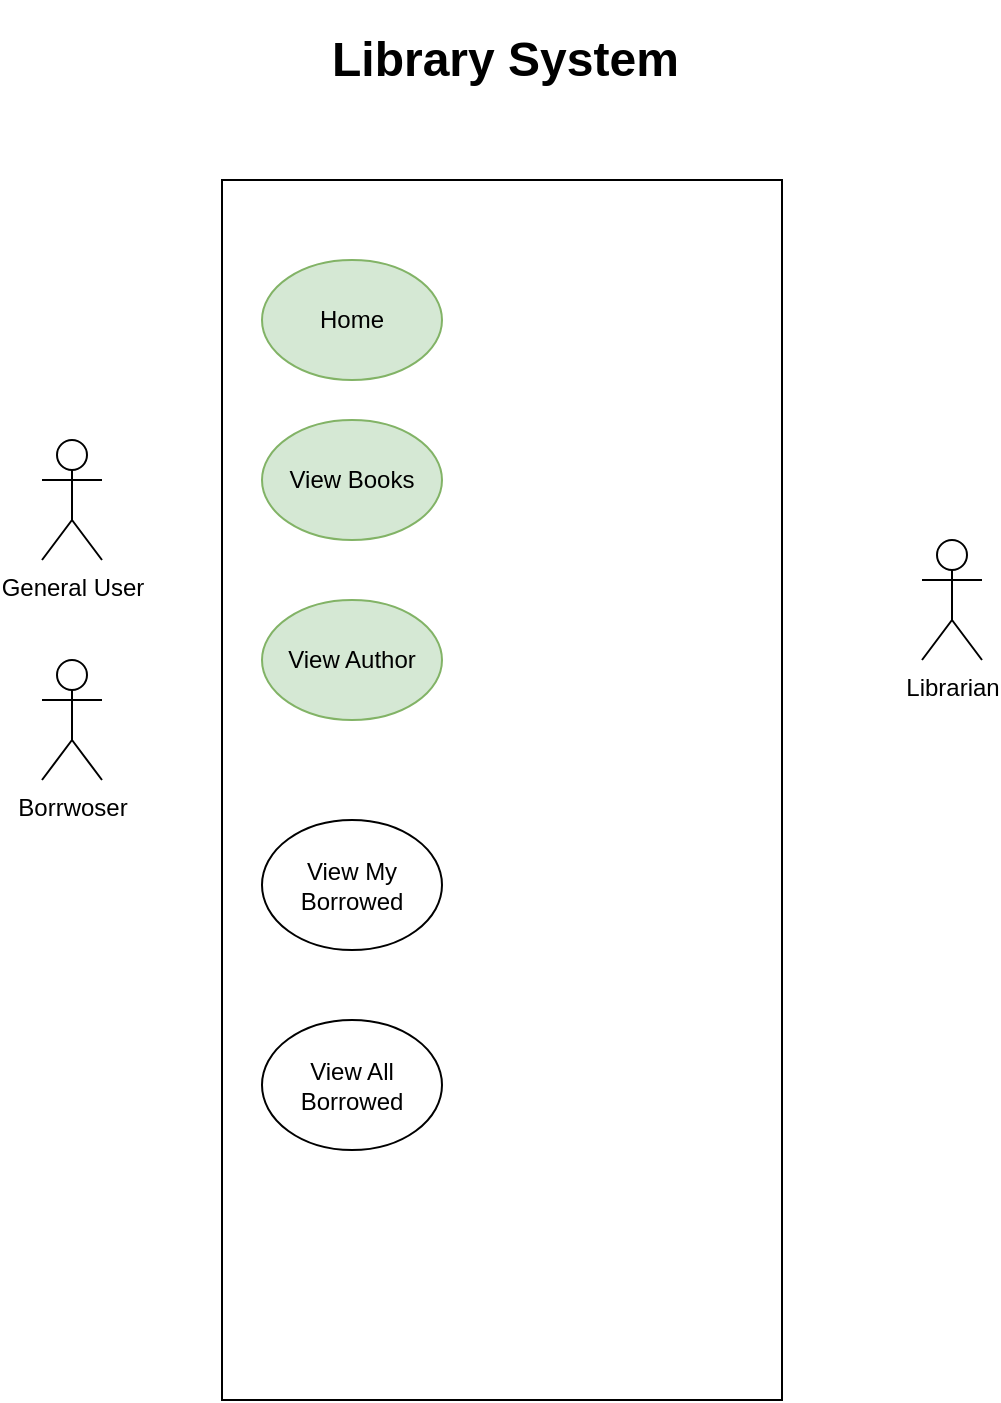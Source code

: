 <mxfile version="20.5.2" type="github">
  <diagram id="kgpKYQtTHZ0yAKxKKP6v" name="Page-1">
    <mxGraphModel dx="865" dy="483" grid="1" gridSize="10" guides="1" tooltips="1" connect="1" arrows="1" fold="1" page="1" pageScale="1" pageWidth="850" pageHeight="1100" math="0" shadow="0">
      <root>
        <mxCell id="0" />
        <mxCell id="1" parent="0" />
        <mxCell id="wCUNzZF6uMXQBu01_MHd-8" value="" style="rounded=0;whiteSpace=wrap;html=1;" vertex="1" parent="1">
          <mxGeometry x="330" y="150" width="280" height="610" as="geometry" />
        </mxCell>
        <mxCell id="wCUNzZF6uMXQBu01_MHd-9" value="Home" style="ellipse;whiteSpace=wrap;html=1;fillColor=#d5e8d4;strokeColor=#82b366;" vertex="1" parent="1">
          <mxGeometry x="350" y="190" width="90" height="60" as="geometry" />
        </mxCell>
        <mxCell id="wCUNzZF6uMXQBu01_MHd-10" value="Borrwoser&lt;br&gt;" style="shape=umlActor;verticalLabelPosition=bottom;verticalAlign=top;html=1;outlineConnect=0;" vertex="1" parent="1">
          <mxGeometry x="240" y="390" width="30" height="60" as="geometry" />
        </mxCell>
        <mxCell id="wCUNzZF6uMXQBu01_MHd-13" value="Librarian" style="shape=umlActor;verticalLabelPosition=bottom;verticalAlign=top;html=1;outlineConnect=0;" vertex="1" parent="1">
          <mxGeometry x="680" y="330" width="30" height="60" as="geometry" />
        </mxCell>
        <mxCell id="wCUNzZF6uMXQBu01_MHd-15" value="&lt;h1&gt;Library System&lt;/h1&gt;" style="text;html=1;strokeColor=none;fillColor=none;spacing=5;spacingTop=-20;whiteSpace=wrap;overflow=hidden;rounded=0;" vertex="1" parent="1">
          <mxGeometry x="380" y="70" width="190" height="120" as="geometry" />
        </mxCell>
        <mxCell id="wCUNzZF6uMXQBu01_MHd-16" value="View Books" style="ellipse;whiteSpace=wrap;html=1;fillColor=#d5e8d4;strokeColor=#82b366;" vertex="1" parent="1">
          <mxGeometry x="350" y="270" width="90" height="60" as="geometry" />
        </mxCell>
        <mxCell id="wCUNzZF6uMXQBu01_MHd-19" value="View Author" style="ellipse;whiteSpace=wrap;html=1;fillColor=#d5e8d4;strokeColor=#82b366;" vertex="1" parent="1">
          <mxGeometry x="350" y="360" width="90" height="60" as="geometry" />
        </mxCell>
        <mxCell id="wCUNzZF6uMXQBu01_MHd-20" value="View My Borrowed" style="ellipse;whiteSpace=wrap;html=1;" vertex="1" parent="1">
          <mxGeometry x="350" y="470" width="90" height="65" as="geometry" />
        </mxCell>
        <mxCell id="wCUNzZF6uMXQBu01_MHd-21" value="View All Borrowed" style="ellipse;whiteSpace=wrap;html=1;" vertex="1" parent="1">
          <mxGeometry x="350" y="570" width="90" height="65" as="geometry" />
        </mxCell>
        <mxCell id="wCUNzZF6uMXQBu01_MHd-23" value="General User&lt;br&gt;" style="shape=umlActor;verticalLabelPosition=bottom;verticalAlign=top;html=1;outlineConnect=0;" vertex="1" parent="1">
          <mxGeometry x="240" y="280" width="30" height="60" as="geometry" />
        </mxCell>
      </root>
    </mxGraphModel>
  </diagram>
</mxfile>
